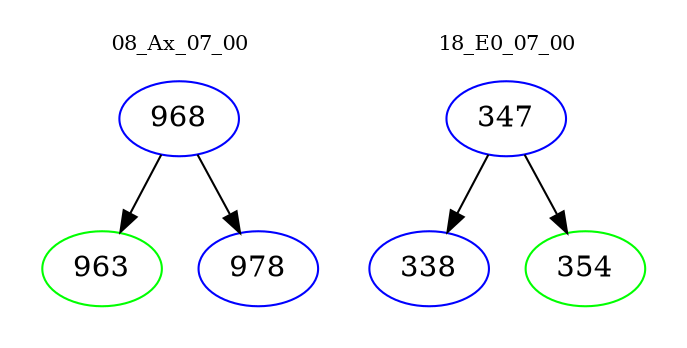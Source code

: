 digraph{
subgraph cluster_0 {
color = white
label = "08_Ax_07_00";
fontsize=10;
T0_968 [label="968", color="blue"]
T0_968 -> T0_963 [color="black"]
T0_963 [label="963", color="green"]
T0_968 -> T0_978 [color="black"]
T0_978 [label="978", color="blue"]
}
subgraph cluster_1 {
color = white
label = "18_E0_07_00";
fontsize=10;
T1_347 [label="347", color="blue"]
T1_347 -> T1_338 [color="black"]
T1_338 [label="338", color="blue"]
T1_347 -> T1_354 [color="black"]
T1_354 [label="354", color="green"]
}
}
